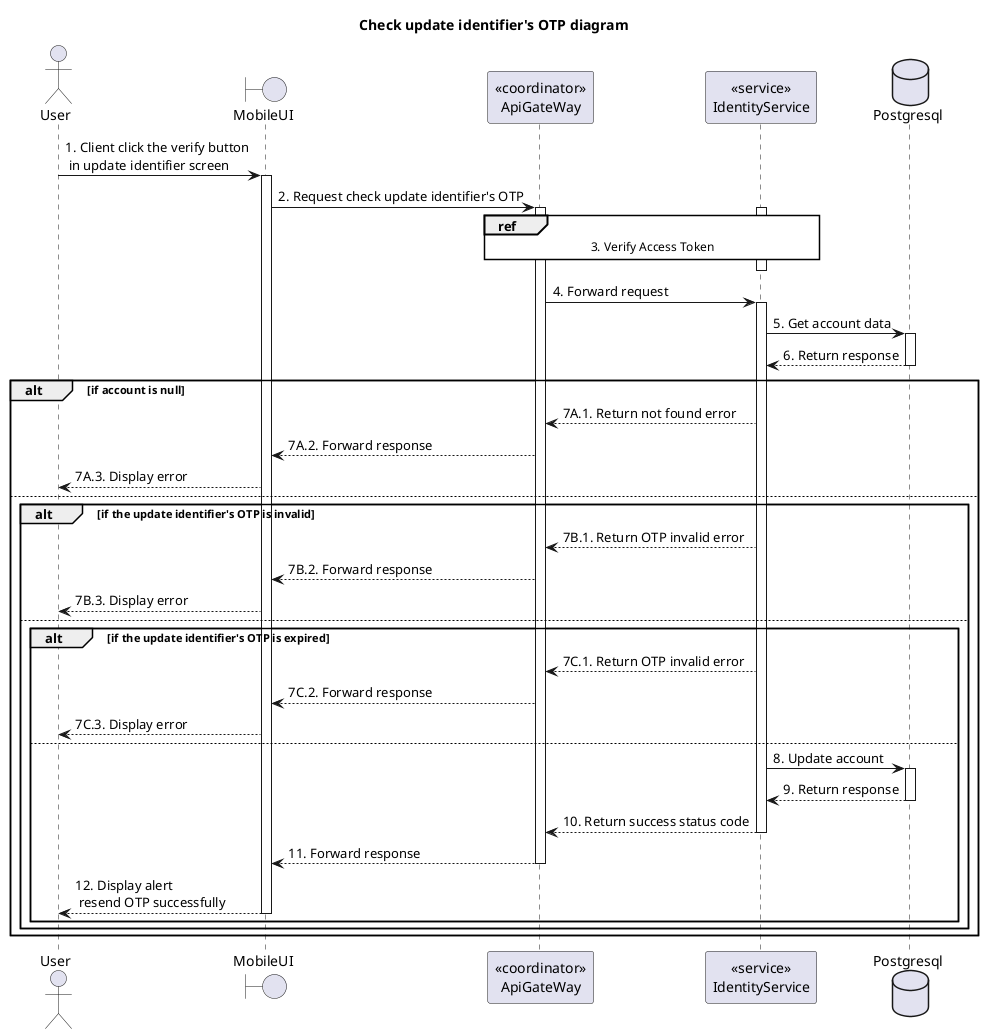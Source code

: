 @startuml Sequence
title "Check update identifier's OTP diagram"

<style>
  sequenceDiagram {
    reference {
      BackGroundColor white
    }
}
</style>

actor User
boundary MobileUI
participant "<<coordinator>>\nApiGateWay" as ApiGateway
participant "<<service>>\nIdentityService" as IdentityService
database Postgresql

User -> MobileUI ++: 1. Client click the verify button\n in update identifier screen
MobileUI -> ApiGateway ++: 2. Request check update identifier's OTP

activate IdentityService
ref over ApiGateway, IdentityService: 3. Verify Access Token
ApiGateway -[hidden]-> IdentityService
deactivate IdentityService

ApiGateway -> IdentityService ++: 4. Forward request
IdentityService -> Postgresql ++: 5. Get account data
IdentityService <-- Postgresql --: 6. Return response

alt if account is null
    ApiGateway <-- IdentityService: 7A.1. Return not found error
    MobileUI <-- ApiGateway: 7A.2. Forward response
    User <-- MobileUI: 7A.3. Display error
else
    alt if the update identifier's OTP is invalid
      ApiGateway <-- IdentityService: 7B.1. Return OTP invalid error
      MobileUI <-- ApiGateway: 7B.2. Forward response
      User <-- MobileUI: 7B.3. Display error
    else
      alt if the update identifier's OTP is expired
        ApiGateway <-- IdentityService: 7C.1. Return OTP invalid error
        MobileUI <-- ApiGateway: 7C.2. Forward response
        User <-- MobileUI: 7C.3. Display error
      else
        IdentityService -> Postgresql ++: 8. Update account
        IdentityService <-- Postgresql --: 9. Return response
        ApiGateway <-- IdentityService --: 10. Return success status code
        MobileUI <-- ApiGateway --: 11. Forward response
        User <-- MobileUI --: 12. Display alert\n resend OTP successfully
      end
    end
end

@enduml

